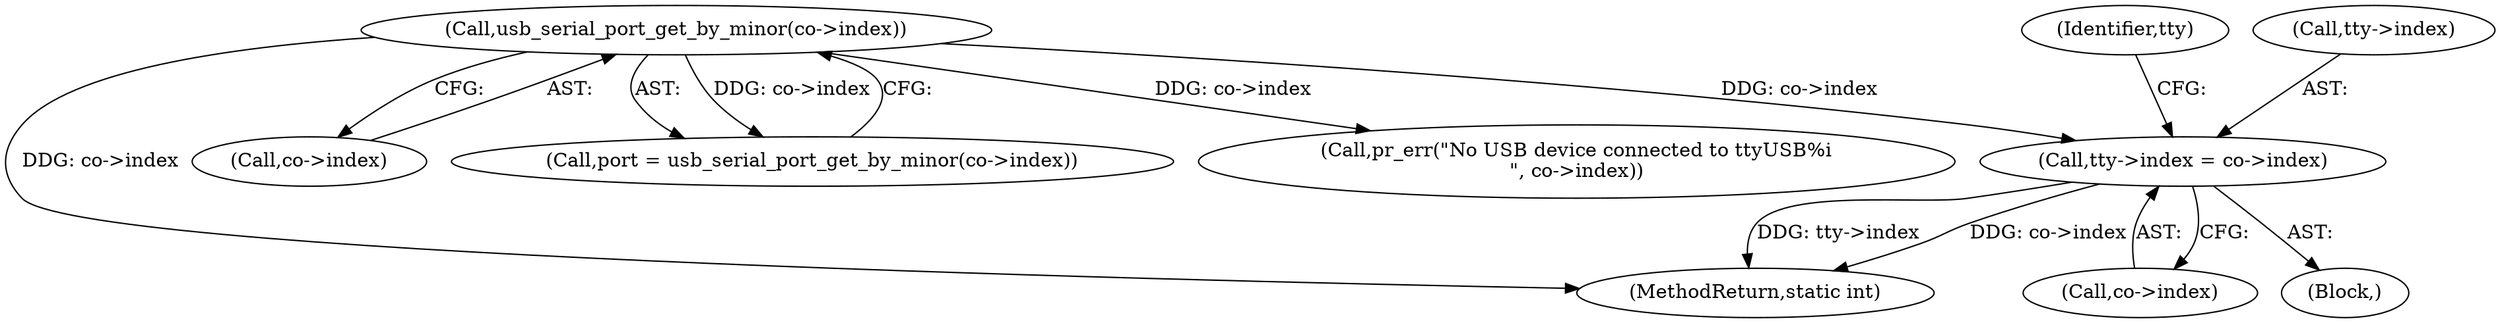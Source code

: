 digraph "0_linux_299d7572e46f98534033a9e65973f13ad1ce9047@pointer" {
"1000333" [label="(Call,tty->index = co->index)"];
"1000244" [label="(Call,usb_serial_port_get_by_minor(co->index))"];
"1000343" [label="(Identifier,tty)"];
"1000253" [label="(Call,pr_err(\"No USB device connected to ttyUSB%i\n\", co->index))"];
"1000244" [label="(Call,usb_serial_port_get_by_minor(co->index))"];
"1000333" [label="(Call,tty->index = co->index)"];
"1000334" [label="(Call,tty->index)"];
"1000337" [label="(Call,co->index)"];
"1000499" [label="(MethodReturn,static int)"];
"1000306" [label="(Block,)"];
"1000245" [label="(Call,co->index)"];
"1000242" [label="(Call,port = usb_serial_port_get_by_minor(co->index))"];
"1000333" -> "1000306"  [label="AST: "];
"1000333" -> "1000337"  [label="CFG: "];
"1000334" -> "1000333"  [label="AST: "];
"1000337" -> "1000333"  [label="AST: "];
"1000343" -> "1000333"  [label="CFG: "];
"1000333" -> "1000499"  [label="DDG: tty->index"];
"1000333" -> "1000499"  [label="DDG: co->index"];
"1000244" -> "1000333"  [label="DDG: co->index"];
"1000244" -> "1000242"  [label="AST: "];
"1000244" -> "1000245"  [label="CFG: "];
"1000245" -> "1000244"  [label="AST: "];
"1000242" -> "1000244"  [label="CFG: "];
"1000244" -> "1000499"  [label="DDG: co->index"];
"1000244" -> "1000242"  [label="DDG: co->index"];
"1000244" -> "1000253"  [label="DDG: co->index"];
}
